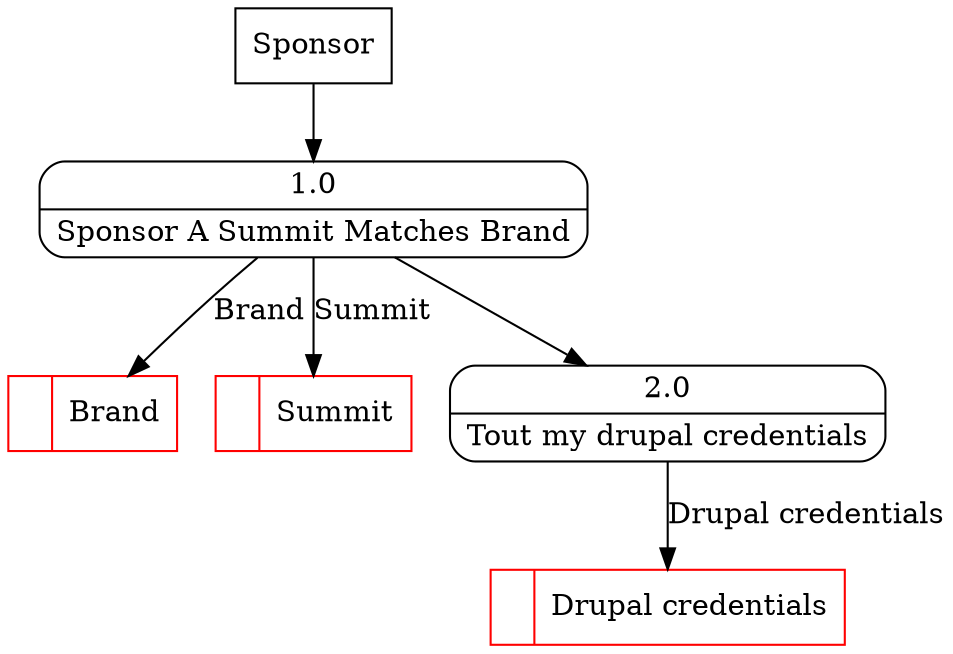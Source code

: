digraph dfd2{ 
node[shape=record]
200 [label="<f0>  |<f1> Brand " color=red];
201 [label="<f0>  |<f1> Summit " color=red];
202 [label="Sponsor" shape=box];
203 [label="{<f0> 1.0|<f1> Sponsor A Summit Matches Brand }" shape=Mrecord];
2 [label="{<f0> 2.0|<f1> Tout my drupal credentials }" shape=Mrecord];
203 -> 2
1001 [label="<f0>  |<f1> Drupal credentials " color=red];
2 -> 1001 [label="Drupal credentials"]
202 -> 203
203 -> 201 [label="Summit"]
203 -> 200 [label="Brand"]
}